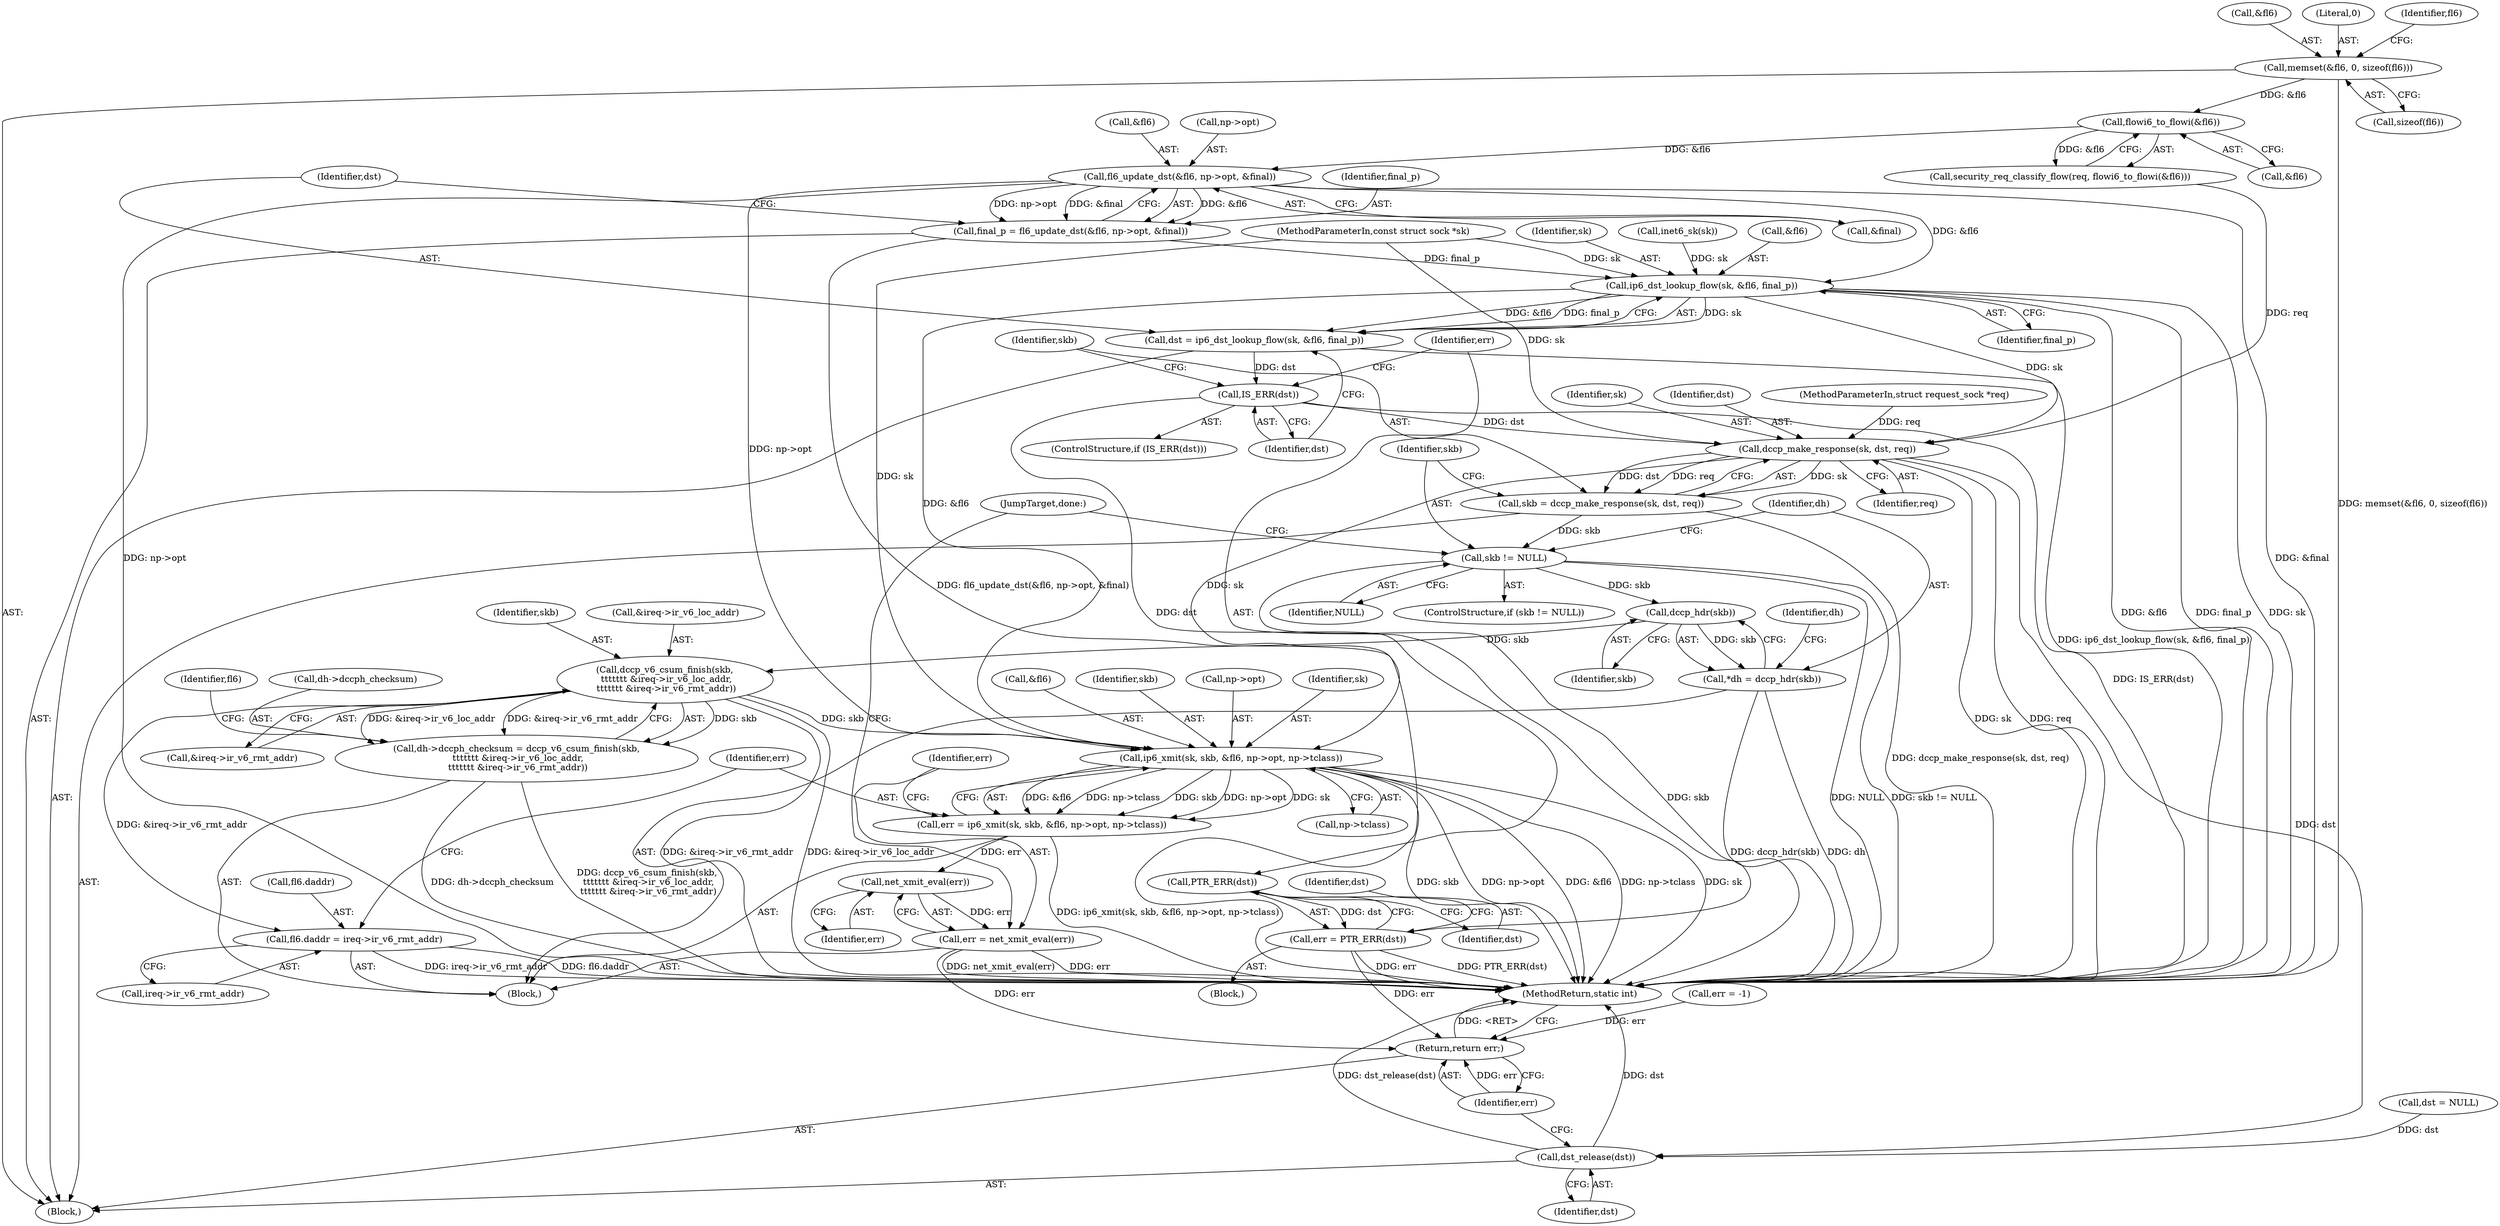 digraph "1_linux_45f6fad84cc305103b28d73482b344d7f5b76f39_1@pointer" {
"1000183" [label="(Call,fl6_update_dst(&fl6, np->opt, &final))"];
"1000178" [label="(Call,flowi6_to_flowi(&fl6))"];
"1000124" [label="(Call,memset(&fl6, 0, sizeof(fl6)))"];
"1000181" [label="(Call,final_p = fl6_update_dst(&fl6, np->opt, &final))"];
"1000193" [label="(Call,ip6_dst_lookup_flow(sk, &fl6, final_p))"];
"1000191" [label="(Call,dst = ip6_dst_lookup_flow(sk, &fl6, final_p))"];
"1000199" [label="(Call,IS_ERR(dst))"];
"1000204" [label="(Call,PTR_ERR(dst))"];
"1000202" [label="(Call,err = PTR_ERR(dst))"];
"1000267" [label="(Return,return err;)"];
"1000212" [label="(Call,dccp_make_response(sk, dst, req))"];
"1000210" [label="(Call,skb = dccp_make_response(sk, dst, req))"];
"1000217" [label="(Call,skb != NULL)"];
"1000224" [label="(Call,dccp_hdr(skb))"];
"1000222" [label="(Call,*dh = dccp_hdr(skb))"];
"1000230" [label="(Call,dccp_v6_csum_finish(skb,\n \t\t\t\t\t\t\t &ireq->ir_v6_loc_addr,\n \t\t\t\t\t\t\t &ireq->ir_v6_rmt_addr))"];
"1000226" [label="(Call,dh->dccph_checksum = dccp_v6_csum_finish(skb,\n \t\t\t\t\t\t\t &ireq->ir_v6_loc_addr,\n \t\t\t\t\t\t\t &ireq->ir_v6_rmt_addr))"];
"1000240" [label="(Call,fl6.daddr = ireq->ir_v6_rmt_addr)"];
"1000249" [label="(Call,ip6_xmit(sk, skb, &fl6, np->opt, np->tclass))"];
"1000247" [label="(Call,err = ip6_xmit(sk, skb, &fl6, np->opt, np->tclass))"];
"1000262" [label="(Call,net_xmit_eval(err))"];
"1000260" [label="(Call,err = net_xmit_eval(err))"];
"1000265" [label="(Call,dst_release(dst))"];
"1000182" [label="(Identifier,final_p)"];
"1000197" [label="(Identifier,final_p)"];
"1000242" [label="(Identifier,fl6)"];
"1000198" [label="(ControlStructure,if (IS_ERR(dst)))"];
"1000250" [label="(Identifier,sk)"];
"1000224" [label="(Call,dccp_hdr(skb))"];
"1000128" [label="(Call,sizeof(fl6))"];
"1000220" [label="(Block,)"];
"1000247" [label="(Call,err = ip6_xmit(sk, skb, &fl6, np->opt, np->tclass))"];
"1000267" [label="(Return,return err;)"];
"1000191" [label="(Call,dst = ip6_dst_lookup_flow(sk, &fl6, final_p))"];
"1000186" [label="(Call,np->opt)"];
"1000232" [label="(Call,&ireq->ir_v6_loc_addr)"];
"1000257" [label="(Call,np->tclass)"];
"1000212" [label="(Call,dccp_make_response(sk, dst, req))"];
"1000194" [label="(Identifier,sk)"];
"1000223" [label="(Identifier,dh)"];
"1000252" [label="(Call,&fl6)"];
"1000215" [label="(Identifier,req)"];
"1000249" [label="(Call,ip6_xmit(sk, skb, &fl6, np->opt, np->tclass))"];
"1000222" [label="(Call,*dh = dccp_hdr(skb))"];
"1000205" [label="(Identifier,dst)"];
"1000225" [label="(Identifier,skb)"];
"1000206" [label="(Call,dst = NULL)"];
"1000248" [label="(Identifier,err)"];
"1000204" [label="(Call,PTR_ERR(dst))"];
"1000213" [label="(Identifier,sk)"];
"1000210" [label="(Call,skb = dccp_make_response(sk, dst, req))"];
"1000189" [label="(Call,&final)"];
"1000251" [label="(Identifier,skb)"];
"1000184" [label="(Call,&fl6)"];
"1000219" [label="(Identifier,NULL)"];
"1000101" [label="(MethodParameterIn,const struct sock *sk)"];
"1000119" [label="(Call,err = -1)"];
"1000214" [label="(Identifier,dst)"];
"1000216" [label="(ControlStructure,if (skb != NULL))"];
"1000203" [label="(Identifier,err)"];
"1000200" [label="(Identifier,dst)"];
"1000264" [label="(JumpTarget,done:)"];
"1000230" [label="(Call,dccp_v6_csum_finish(skb,\n \t\t\t\t\t\t\t &ireq->ir_v6_loc_addr,\n \t\t\t\t\t\t\t &ireq->ir_v6_rmt_addr))"];
"1000211" [label="(Identifier,skb)"];
"1000183" [label="(Call,fl6_update_dst(&fl6, np->opt, &final))"];
"1000124" [label="(Call,memset(&fl6, 0, sizeof(fl6)))"];
"1000178" [label="(Call,flowi6_to_flowi(&fl6))"];
"1000217" [label="(Call,skb != NULL)"];
"1000240" [label="(Call,fl6.daddr = ireq->ir_v6_rmt_addr)"];
"1000266" [label="(Identifier,dst)"];
"1000207" [label="(Identifier,dst)"];
"1000125" [label="(Call,&fl6)"];
"1000127" [label="(Literal,0)"];
"1000265" [label="(Call,dst_release(dst))"];
"1000112" [label="(Call,inet6_sk(sk))"];
"1000103" [label="(Block,)"];
"1000102" [label="(MethodParameterIn,struct request_sock *req)"];
"1000228" [label="(Identifier,dh)"];
"1000202" [label="(Call,err = PTR_ERR(dst))"];
"1000269" [label="(MethodReturn,static int)"];
"1000244" [label="(Call,ireq->ir_v6_rmt_addr)"];
"1000241" [label="(Call,fl6.daddr)"];
"1000195" [label="(Call,&fl6)"];
"1000201" [label="(Block,)"];
"1000268" [label="(Identifier,err)"];
"1000179" [label="(Call,&fl6)"];
"1000226" [label="(Call,dh->dccph_checksum = dccp_v6_csum_finish(skb,\n \t\t\t\t\t\t\t &ireq->ir_v6_loc_addr,\n \t\t\t\t\t\t\t &ireq->ir_v6_rmt_addr))"];
"1000176" [label="(Call,security_req_classify_flow(req, flowi6_to_flowi(&fl6)))"];
"1000263" [label="(Identifier,err)"];
"1000192" [label="(Identifier,dst)"];
"1000132" [label="(Identifier,fl6)"];
"1000260" [label="(Call,err = net_xmit_eval(err))"];
"1000231" [label="(Identifier,skb)"];
"1000261" [label="(Identifier,err)"];
"1000218" [label="(Identifier,skb)"];
"1000199" [label="(Call,IS_ERR(dst))"];
"1000193" [label="(Call,ip6_dst_lookup_flow(sk, &fl6, final_p))"];
"1000236" [label="(Call,&ireq->ir_v6_rmt_addr)"];
"1000262" [label="(Call,net_xmit_eval(err))"];
"1000181" [label="(Call,final_p = fl6_update_dst(&fl6, np->opt, &final))"];
"1000227" [label="(Call,dh->dccph_checksum)"];
"1000254" [label="(Call,np->opt)"];
"1000183" -> "1000181"  [label="AST: "];
"1000183" -> "1000189"  [label="CFG: "];
"1000184" -> "1000183"  [label="AST: "];
"1000186" -> "1000183"  [label="AST: "];
"1000189" -> "1000183"  [label="AST: "];
"1000181" -> "1000183"  [label="CFG: "];
"1000183" -> "1000269"  [label="DDG: np->opt"];
"1000183" -> "1000269"  [label="DDG: &final"];
"1000183" -> "1000181"  [label="DDG: &fl6"];
"1000183" -> "1000181"  [label="DDG: np->opt"];
"1000183" -> "1000181"  [label="DDG: &final"];
"1000178" -> "1000183"  [label="DDG: &fl6"];
"1000183" -> "1000193"  [label="DDG: &fl6"];
"1000183" -> "1000249"  [label="DDG: np->opt"];
"1000178" -> "1000176"  [label="AST: "];
"1000178" -> "1000179"  [label="CFG: "];
"1000179" -> "1000178"  [label="AST: "];
"1000176" -> "1000178"  [label="CFG: "];
"1000178" -> "1000176"  [label="DDG: &fl6"];
"1000124" -> "1000178"  [label="DDG: &fl6"];
"1000124" -> "1000103"  [label="AST: "];
"1000124" -> "1000128"  [label="CFG: "];
"1000125" -> "1000124"  [label="AST: "];
"1000127" -> "1000124"  [label="AST: "];
"1000128" -> "1000124"  [label="AST: "];
"1000132" -> "1000124"  [label="CFG: "];
"1000124" -> "1000269"  [label="DDG: memset(&fl6, 0, sizeof(fl6))"];
"1000181" -> "1000103"  [label="AST: "];
"1000182" -> "1000181"  [label="AST: "];
"1000192" -> "1000181"  [label="CFG: "];
"1000181" -> "1000269"  [label="DDG: fl6_update_dst(&fl6, np->opt, &final)"];
"1000181" -> "1000193"  [label="DDG: final_p"];
"1000193" -> "1000191"  [label="AST: "];
"1000193" -> "1000197"  [label="CFG: "];
"1000194" -> "1000193"  [label="AST: "];
"1000195" -> "1000193"  [label="AST: "];
"1000197" -> "1000193"  [label="AST: "];
"1000191" -> "1000193"  [label="CFG: "];
"1000193" -> "1000269"  [label="DDG: sk"];
"1000193" -> "1000269"  [label="DDG: &fl6"];
"1000193" -> "1000269"  [label="DDG: final_p"];
"1000193" -> "1000191"  [label="DDG: sk"];
"1000193" -> "1000191"  [label="DDG: &fl6"];
"1000193" -> "1000191"  [label="DDG: final_p"];
"1000112" -> "1000193"  [label="DDG: sk"];
"1000101" -> "1000193"  [label="DDG: sk"];
"1000193" -> "1000212"  [label="DDG: sk"];
"1000193" -> "1000249"  [label="DDG: &fl6"];
"1000191" -> "1000103"  [label="AST: "];
"1000192" -> "1000191"  [label="AST: "];
"1000200" -> "1000191"  [label="CFG: "];
"1000191" -> "1000269"  [label="DDG: ip6_dst_lookup_flow(sk, &fl6, final_p)"];
"1000191" -> "1000199"  [label="DDG: dst"];
"1000199" -> "1000198"  [label="AST: "];
"1000199" -> "1000200"  [label="CFG: "];
"1000200" -> "1000199"  [label="AST: "];
"1000203" -> "1000199"  [label="CFG: "];
"1000211" -> "1000199"  [label="CFG: "];
"1000199" -> "1000269"  [label="DDG: IS_ERR(dst)"];
"1000199" -> "1000204"  [label="DDG: dst"];
"1000199" -> "1000212"  [label="DDG: dst"];
"1000204" -> "1000202"  [label="AST: "];
"1000204" -> "1000205"  [label="CFG: "];
"1000205" -> "1000204"  [label="AST: "];
"1000202" -> "1000204"  [label="CFG: "];
"1000204" -> "1000202"  [label="DDG: dst"];
"1000202" -> "1000201"  [label="AST: "];
"1000203" -> "1000202"  [label="AST: "];
"1000207" -> "1000202"  [label="CFG: "];
"1000202" -> "1000269"  [label="DDG: err"];
"1000202" -> "1000269"  [label="DDG: PTR_ERR(dst)"];
"1000202" -> "1000267"  [label="DDG: err"];
"1000267" -> "1000103"  [label="AST: "];
"1000267" -> "1000268"  [label="CFG: "];
"1000268" -> "1000267"  [label="AST: "];
"1000269" -> "1000267"  [label="CFG: "];
"1000267" -> "1000269"  [label="DDG: <RET>"];
"1000268" -> "1000267"  [label="DDG: err"];
"1000119" -> "1000267"  [label="DDG: err"];
"1000260" -> "1000267"  [label="DDG: err"];
"1000212" -> "1000210"  [label="AST: "];
"1000212" -> "1000215"  [label="CFG: "];
"1000213" -> "1000212"  [label="AST: "];
"1000214" -> "1000212"  [label="AST: "];
"1000215" -> "1000212"  [label="AST: "];
"1000210" -> "1000212"  [label="CFG: "];
"1000212" -> "1000269"  [label="DDG: sk"];
"1000212" -> "1000269"  [label="DDG: req"];
"1000212" -> "1000210"  [label="DDG: sk"];
"1000212" -> "1000210"  [label="DDG: dst"];
"1000212" -> "1000210"  [label="DDG: req"];
"1000101" -> "1000212"  [label="DDG: sk"];
"1000176" -> "1000212"  [label="DDG: req"];
"1000102" -> "1000212"  [label="DDG: req"];
"1000212" -> "1000249"  [label="DDG: sk"];
"1000212" -> "1000265"  [label="DDG: dst"];
"1000210" -> "1000103"  [label="AST: "];
"1000211" -> "1000210"  [label="AST: "];
"1000218" -> "1000210"  [label="CFG: "];
"1000210" -> "1000269"  [label="DDG: dccp_make_response(sk, dst, req)"];
"1000210" -> "1000217"  [label="DDG: skb"];
"1000217" -> "1000216"  [label="AST: "];
"1000217" -> "1000219"  [label="CFG: "];
"1000218" -> "1000217"  [label="AST: "];
"1000219" -> "1000217"  [label="AST: "];
"1000223" -> "1000217"  [label="CFG: "];
"1000264" -> "1000217"  [label="CFG: "];
"1000217" -> "1000269"  [label="DDG: NULL"];
"1000217" -> "1000269"  [label="DDG: skb != NULL"];
"1000217" -> "1000269"  [label="DDG: skb"];
"1000217" -> "1000224"  [label="DDG: skb"];
"1000224" -> "1000222"  [label="AST: "];
"1000224" -> "1000225"  [label="CFG: "];
"1000225" -> "1000224"  [label="AST: "];
"1000222" -> "1000224"  [label="CFG: "];
"1000224" -> "1000222"  [label="DDG: skb"];
"1000224" -> "1000230"  [label="DDG: skb"];
"1000222" -> "1000220"  [label="AST: "];
"1000223" -> "1000222"  [label="AST: "];
"1000228" -> "1000222"  [label="CFG: "];
"1000222" -> "1000269"  [label="DDG: dh"];
"1000222" -> "1000269"  [label="DDG: dccp_hdr(skb)"];
"1000230" -> "1000226"  [label="AST: "];
"1000230" -> "1000236"  [label="CFG: "];
"1000231" -> "1000230"  [label="AST: "];
"1000232" -> "1000230"  [label="AST: "];
"1000236" -> "1000230"  [label="AST: "];
"1000226" -> "1000230"  [label="CFG: "];
"1000230" -> "1000269"  [label="DDG: &ireq->ir_v6_rmt_addr"];
"1000230" -> "1000269"  [label="DDG: &ireq->ir_v6_loc_addr"];
"1000230" -> "1000226"  [label="DDG: skb"];
"1000230" -> "1000226"  [label="DDG: &ireq->ir_v6_loc_addr"];
"1000230" -> "1000226"  [label="DDG: &ireq->ir_v6_rmt_addr"];
"1000230" -> "1000240"  [label="DDG: &ireq->ir_v6_rmt_addr"];
"1000230" -> "1000249"  [label="DDG: skb"];
"1000226" -> "1000220"  [label="AST: "];
"1000227" -> "1000226"  [label="AST: "];
"1000242" -> "1000226"  [label="CFG: "];
"1000226" -> "1000269"  [label="DDG: dh->dccph_checksum"];
"1000226" -> "1000269"  [label="DDG: dccp_v6_csum_finish(skb,\n \t\t\t\t\t\t\t &ireq->ir_v6_loc_addr,\n \t\t\t\t\t\t\t &ireq->ir_v6_rmt_addr)"];
"1000240" -> "1000220"  [label="AST: "];
"1000240" -> "1000244"  [label="CFG: "];
"1000241" -> "1000240"  [label="AST: "];
"1000244" -> "1000240"  [label="AST: "];
"1000248" -> "1000240"  [label="CFG: "];
"1000240" -> "1000269"  [label="DDG: ireq->ir_v6_rmt_addr"];
"1000240" -> "1000269"  [label="DDG: fl6.daddr"];
"1000249" -> "1000247"  [label="AST: "];
"1000249" -> "1000257"  [label="CFG: "];
"1000250" -> "1000249"  [label="AST: "];
"1000251" -> "1000249"  [label="AST: "];
"1000252" -> "1000249"  [label="AST: "];
"1000254" -> "1000249"  [label="AST: "];
"1000257" -> "1000249"  [label="AST: "];
"1000247" -> "1000249"  [label="CFG: "];
"1000249" -> "1000269"  [label="DDG: skb"];
"1000249" -> "1000269"  [label="DDG: np->opt"];
"1000249" -> "1000269"  [label="DDG: &fl6"];
"1000249" -> "1000269"  [label="DDG: np->tclass"];
"1000249" -> "1000269"  [label="DDG: sk"];
"1000249" -> "1000247"  [label="DDG: &fl6"];
"1000249" -> "1000247"  [label="DDG: np->tclass"];
"1000249" -> "1000247"  [label="DDG: skb"];
"1000249" -> "1000247"  [label="DDG: np->opt"];
"1000249" -> "1000247"  [label="DDG: sk"];
"1000101" -> "1000249"  [label="DDG: sk"];
"1000247" -> "1000220"  [label="AST: "];
"1000248" -> "1000247"  [label="AST: "];
"1000261" -> "1000247"  [label="CFG: "];
"1000247" -> "1000269"  [label="DDG: ip6_xmit(sk, skb, &fl6, np->opt, np->tclass)"];
"1000247" -> "1000262"  [label="DDG: err"];
"1000262" -> "1000260"  [label="AST: "];
"1000262" -> "1000263"  [label="CFG: "];
"1000263" -> "1000262"  [label="AST: "];
"1000260" -> "1000262"  [label="CFG: "];
"1000262" -> "1000260"  [label="DDG: err"];
"1000260" -> "1000220"  [label="AST: "];
"1000261" -> "1000260"  [label="AST: "];
"1000264" -> "1000260"  [label="CFG: "];
"1000260" -> "1000269"  [label="DDG: net_xmit_eval(err)"];
"1000260" -> "1000269"  [label="DDG: err"];
"1000265" -> "1000103"  [label="AST: "];
"1000265" -> "1000266"  [label="CFG: "];
"1000266" -> "1000265"  [label="AST: "];
"1000268" -> "1000265"  [label="CFG: "];
"1000265" -> "1000269"  [label="DDG: dst"];
"1000265" -> "1000269"  [label="DDG: dst_release(dst)"];
"1000206" -> "1000265"  [label="DDG: dst"];
}
